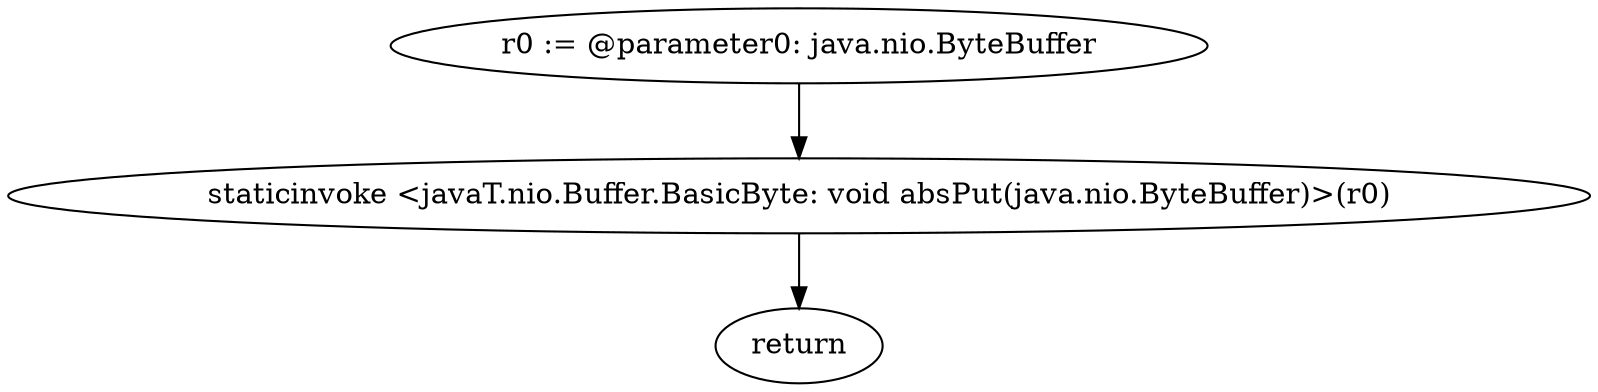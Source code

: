 digraph "unitGraph" {
    "r0 := @parameter0: java.nio.ByteBuffer"
    "staticinvoke <javaT.nio.Buffer.BasicByte: void absPut(java.nio.ByteBuffer)>(r0)"
    "return"
    "r0 := @parameter0: java.nio.ByteBuffer"->"staticinvoke <javaT.nio.Buffer.BasicByte: void absPut(java.nio.ByteBuffer)>(r0)";
    "staticinvoke <javaT.nio.Buffer.BasicByte: void absPut(java.nio.ByteBuffer)>(r0)"->"return";
}
